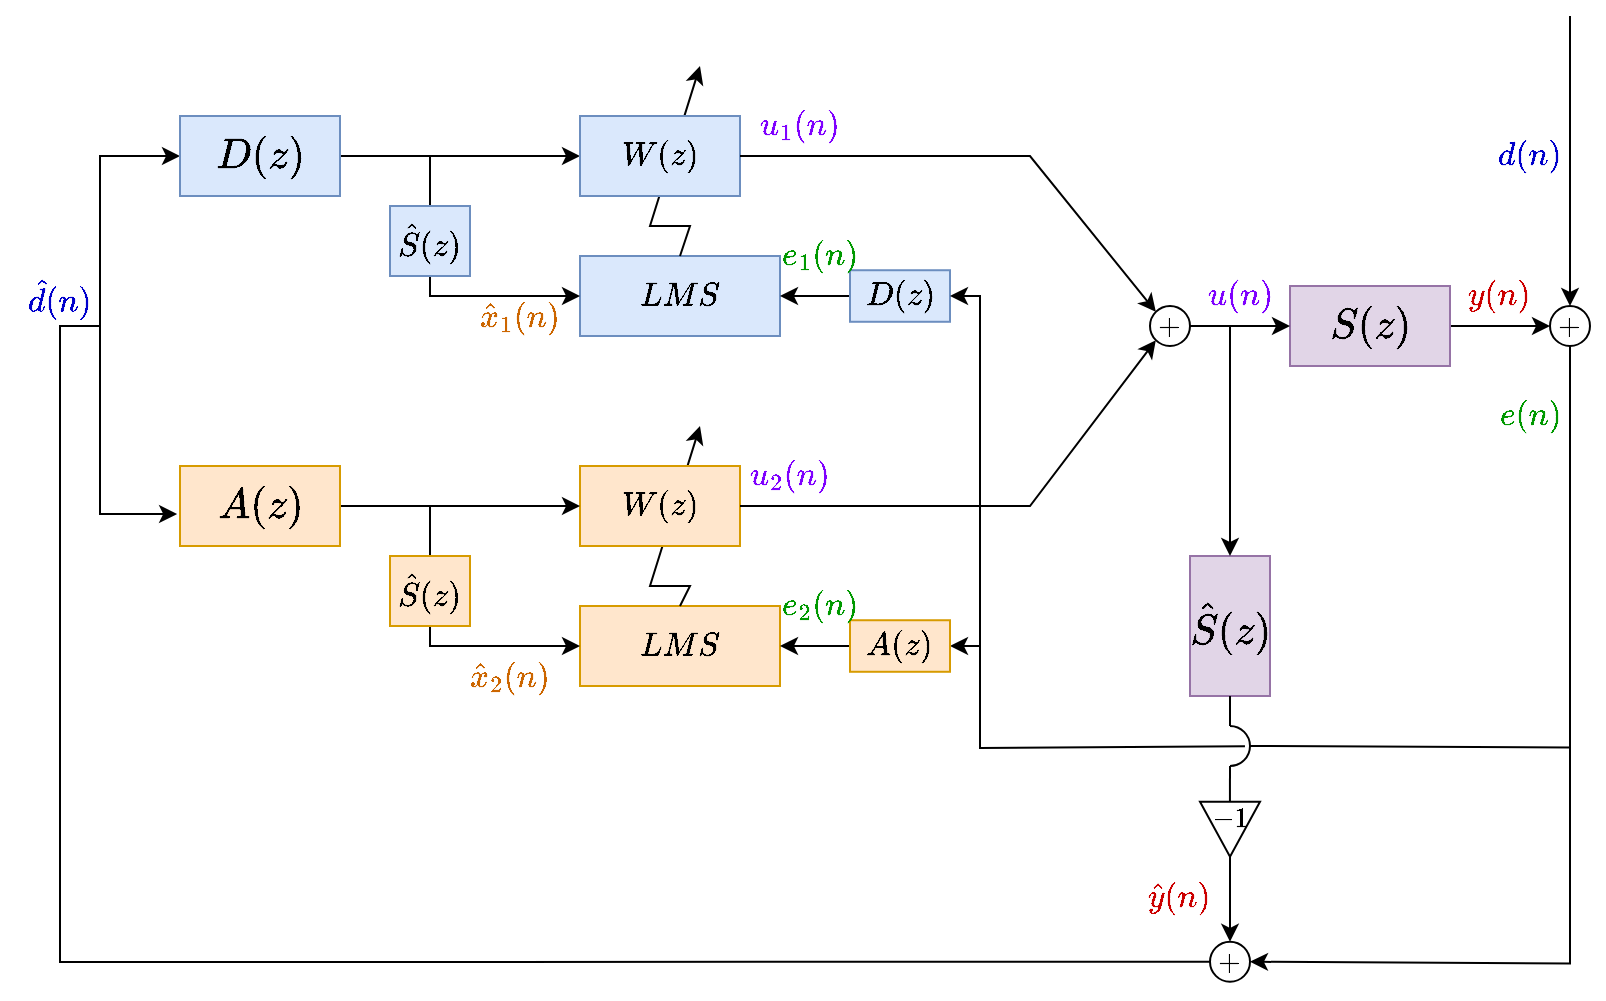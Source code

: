 <mxfile version="21.6.8" type="github">
  <diagram name="Sivu-1" id="u8w1255cLJUokRJfRU84">
    <mxGraphModel dx="1774" dy="1679" grid="1" gridSize="5" guides="1" tooltips="1" connect="1" arrows="1" fold="1" page="1" pageScale="1" pageWidth="827" pageHeight="1169" math="1" shadow="0">
      <root>
        <mxCell id="0" />
        <mxCell id="1" parent="0" />
        <mxCell id="19g5wpBG-z4xOQPj4vC4-21" value="" style="endArrow=none;html=1;rounded=0;exitX=0.498;exitY=0.138;exitDx=0;exitDy=0;exitPerimeter=0;" parent="1" source="19g5wpBG-z4xOQPj4vC4-19" edge="1">
          <mxGeometry width="50" height="50" relative="1" as="geometry">
            <mxPoint x="585" y="360" as="sourcePoint" />
            <mxPoint x="585" y="340" as="targetPoint" />
          </mxGeometry>
        </mxCell>
        <mxCell id="ajAWkNfieeJ6ma5MIzeF-5" value="&lt;font style=&quot;font-size: 14px;&quot;&gt;$$LMS$$&lt;/font&gt;" style="rounded=0;whiteSpace=wrap;html=1;fillColor=#ffe6cc;strokeColor=#d79b00;" parent="1" vertex="1">
          <mxGeometry x="260" y="260" width="100" height="40" as="geometry" />
        </mxCell>
        <mxCell id="ajAWkNfieeJ6ma5MIzeF-7" value="" style="endArrow=classic;html=1;rounded=0;entryX=0;entryY=0.5;entryDx=0;entryDy=0;" parent="1" target="ajAWkNfieeJ6ma5MIzeF-5" edge="1">
          <mxGeometry width="50" height="50" relative="1" as="geometry">
            <mxPoint x="185" y="210" as="sourcePoint" />
            <mxPoint x="265" y="270" as="targetPoint" />
            <Array as="points">
              <mxPoint x="185" y="280" />
            </Array>
          </mxGeometry>
        </mxCell>
        <mxCell id="19g5wpBG-z4xOQPj4vC4-25" style="edgeStyle=orthogonalEdgeStyle;rounded=0;orthogonalLoop=1;jettySize=auto;html=1;entryX=0;entryY=0.5;entryDx=0;entryDy=0;" parent="1" source="ajAWkNfieeJ6ma5MIzeF-12" target="ajAWkNfieeJ6ma5MIzeF-1" edge="1">
          <mxGeometry relative="1" as="geometry" />
        </mxCell>
        <mxCell id="ajAWkNfieeJ6ma5MIzeF-12" value="&lt;font style=&quot;font-size: 18px;&quot;&gt;$$S(z)$$&lt;/font&gt;" style="rounded=0;whiteSpace=wrap;html=1;fillColor=#e1d5e7;strokeColor=#9673a6;" parent="1" vertex="1">
          <mxGeometry x="615" y="100.0" width="80" height="40" as="geometry" />
        </mxCell>
        <mxCell id="ajAWkNfieeJ6ma5MIzeF-18" value="" style="endArrow=classic;html=1;rounded=0;exitX=0.5;exitY=0;exitDx=0;exitDy=0;" parent="1" source="ajAWkNfieeJ6ma5MIzeF-5" edge="1">
          <mxGeometry width="50" height="50" relative="1" as="geometry">
            <mxPoint x="300" y="260" as="sourcePoint" />
            <mxPoint x="320" y="170" as="targetPoint" />
            <Array as="points">
              <mxPoint x="315" y="250" />
              <mxPoint x="295" y="250" />
            </Array>
          </mxGeometry>
        </mxCell>
        <mxCell id="ajAWkNfieeJ6ma5MIzeF-3" value="&lt;font style=&quot;font-size: 14px;&quot;&gt;$$W(z)$$&lt;/font&gt;" style="rounded=0;whiteSpace=wrap;html=1;fillColor=#ffe6cc;strokeColor=#d79b00;" parent="1" vertex="1">
          <mxGeometry x="260" y="190" width="80" height="40" as="geometry" />
        </mxCell>
        <mxCell id="ajAWkNfieeJ6ma5MIzeF-20" value="&lt;font size=&quot;1&quot; color=&quot;#0000cc&quot;&gt;&lt;i style=&quot;font-size: 14px;&quot;&gt;$$d(n)$$&lt;/i&gt;&lt;/font&gt;" style="text;html=1;strokeColor=none;fillColor=none;align=center;verticalAlign=middle;whiteSpace=wrap;rounded=0;" parent="1" vertex="1">
          <mxGeometry x="705" y="20" width="60" height="30" as="geometry" />
        </mxCell>
        <mxCell id="ajAWkNfieeJ6ma5MIzeF-21" value="&lt;font size=&quot;1&quot; color=&quot;#cc0000&quot;&gt;&lt;i style=&quot;font-size: 14px;&quot;&gt;$$y(n)$$&lt;/i&gt;&lt;/font&gt;" style="text;html=1;strokeColor=none;fillColor=none;align=center;verticalAlign=middle;whiteSpace=wrap;rounded=0;" parent="1" vertex="1">
          <mxGeometry x="690" y="90.0" width="60" height="30" as="geometry" />
        </mxCell>
        <mxCell id="ajAWkNfieeJ6ma5MIzeF-22" value="&lt;font size=&quot;1&quot; color=&quot;#009900&quot;&gt;&lt;i style=&quot;font-size: 14px;&quot;&gt;$$e(n)$$&lt;/i&gt;&lt;/font&gt;" style="text;html=1;strokeColor=none;fillColor=none;align=center;verticalAlign=middle;whiteSpace=wrap;rounded=0;" parent="1" vertex="1">
          <mxGeometry x="705" y="150" width="60" height="30" as="geometry" />
        </mxCell>
        <mxCell id="ajAWkNfieeJ6ma5MIzeF-23" value="&lt;font size=&quot;1&quot; color=&quot;#7f00ff&quot;&gt;&lt;i style=&quot;font-size: 14px;&quot;&gt;$$u_2(n)$$&lt;/i&gt;&lt;/font&gt;" style="text;html=1;strokeColor=none;fillColor=none;align=center;verticalAlign=middle;whiteSpace=wrap;rounded=0;" parent="1" vertex="1">
          <mxGeometry x="335" y="180" width="60" height="30" as="geometry" />
        </mxCell>
        <mxCell id="CBB9v3UhZUv1EWWix4jz-1" value="&lt;font style=&quot;font-size: 14px;&quot;&gt;$$\hat {S}(z)$$&lt;/font&gt;" style="rounded=0;whiteSpace=wrap;html=1;fillColor=#ffe6cc;strokeColor=#d79b00;" parent="1" vertex="1">
          <mxGeometry x="165" y="235" width="40" height="35" as="geometry" />
        </mxCell>
        <mxCell id="CBB9v3UhZUv1EWWix4jz-2" value="&lt;font size=&quot;1&quot; color=&quot;#cc6600&quot;&gt;&lt;i style=&quot;font-size: 14px;&quot;&gt;$$\hat{x}_2(n)$$&lt;/i&gt;&lt;/font&gt;" style="text;html=1;strokeColor=none;fillColor=none;align=center;verticalAlign=middle;whiteSpace=wrap;rounded=0;" parent="1" vertex="1">
          <mxGeometry x="195" y="280" width="60" height="30" as="geometry" />
        </mxCell>
        <mxCell id="19g5wpBG-z4xOQPj4vC4-1" value="&lt;font style=&quot;font-size: 18px;&quot;&gt;$$\hat {S}(z)$$&lt;/font&gt;" style="rounded=0;whiteSpace=wrap;html=1;fillColor=#e1d5e7;strokeColor=#9673a6;" parent="1" vertex="1">
          <mxGeometry x="565" y="235" width="40" height="70" as="geometry" />
        </mxCell>
        <mxCell id="19g5wpBG-z4xOQPj4vC4-2" value="" style="endArrow=classic;html=1;rounded=0;" parent="1" source="19g5wpBG-z4xOQPj4vC4-3" edge="1">
          <mxGeometry width="50" height="50" relative="1" as="geometry">
            <mxPoint x="585" y="267.88" as="sourcePoint" />
            <mxPoint x="585" y="447.88" as="targetPoint" />
          </mxGeometry>
        </mxCell>
        <mxCell id="19g5wpBG-z4xOQPj4vC4-3" value="$$+$$" style="ellipse;whiteSpace=wrap;html=1;aspect=fixed;" parent="1" vertex="1">
          <mxGeometry x="575" y="427.88" width="20" height="20" as="geometry" />
        </mxCell>
        <mxCell id="19g5wpBG-z4xOQPj4vC4-6" value="" style="endArrow=classic;html=1;rounded=0;entryX=0.5;entryY=0;entryDx=0;entryDy=0;" parent="1" target="19g5wpBG-z4xOQPj4vC4-1" edge="1">
          <mxGeometry width="50" height="50" relative="1" as="geometry">
            <mxPoint x="585" y="120" as="sourcePoint" />
            <mxPoint x="635" y="160" as="targetPoint" />
          </mxGeometry>
        </mxCell>
        <mxCell id="19g5wpBG-z4xOQPj4vC4-7" value="" style="endArrow=classic;html=1;rounded=0;entryX=1;entryY=0.5;entryDx=0;entryDy=0;" parent="1" source="ajAWkNfieeJ6ma5MIzeF-1" target="19g5wpBG-z4xOQPj4vC4-3" edge="1">
          <mxGeometry width="50" height="50" relative="1" as="geometry">
            <mxPoint x="755" y="110.77" as="sourcePoint" />
            <mxPoint x="805" y="270.77" as="targetPoint" />
            <Array as="points">
              <mxPoint x="755" y="438.77" />
            </Array>
          </mxGeometry>
        </mxCell>
        <mxCell id="19g5wpBG-z4xOQPj4vC4-8" value="" style="endArrow=classic;html=1;rounded=0;exitX=0;exitY=0.5;exitDx=0;exitDy=0;entryX=0;entryY=0.5;entryDx=0;entryDy=0;" parent="1" source="19g5wpBG-z4xOQPj4vC4-3" target="4y-7fdVHK5KoAx1oNkdf-2" edge="1">
          <mxGeometry width="50" height="50" relative="1" as="geometry">
            <mxPoint x="255" y="410" as="sourcePoint" />
            <mxPoint y="130" as="targetPoint" />
            <Array as="points">
              <mxPoint y="438" />
              <mxPoint y="210" />
              <mxPoint y="120" />
              <mxPoint x="20" y="120" />
              <mxPoint x="20" y="35" />
            </Array>
          </mxGeometry>
        </mxCell>
        <mxCell id="19g5wpBG-z4xOQPj4vC4-10" value="" style="verticalLabelPosition=bottom;verticalAlign=top;html=1;shape=mxgraph.basic.arc;startAngle=0.5;endAngle=0;rotation=-180;" parent="1" vertex="1">
          <mxGeometry x="575" y="320" width="20" height="20" as="geometry" />
        </mxCell>
        <mxCell id="19g5wpBG-z4xOQPj4vC4-11" value="" style="endArrow=classic;html=1;rounded=0;entryX=0.5;entryY=0;entryDx=0;entryDy=0;exitX=0.5;exitY=1;exitDx=0;exitDy=0;" parent="1" source="19g5wpBG-z4xOQPj4vC4-19" target="19g5wpBG-z4xOQPj4vC4-3" edge="1">
          <mxGeometry width="50" height="50" relative="1" as="geometry">
            <mxPoint x="585" y="412.88" as="sourcePoint" />
            <mxPoint x="635" y="347.88" as="targetPoint" />
          </mxGeometry>
        </mxCell>
        <mxCell id="19g5wpBG-z4xOQPj4vC4-12" value="" style="endArrow=none;html=1;rounded=0;entryX=0.5;entryY=1;entryDx=0;entryDy=0;" parent="1" source="19g5wpBG-z4xOQPj4vC4-10" target="19g5wpBG-z4xOQPj4vC4-1" edge="1">
          <mxGeometry width="50" height="50" relative="1" as="geometry">
            <mxPoint x="535" y="360" as="sourcePoint" />
            <mxPoint x="585" y="310" as="targetPoint" />
          </mxGeometry>
        </mxCell>
        <mxCell id="19g5wpBG-z4xOQPj4vC4-13" value="" style="endArrow=none;html=1;rounded=0;exitX=0;exitY=0.5;exitDx=0;exitDy=0;exitPerimeter=0;" parent="1" source="19g5wpBG-z4xOQPj4vC4-10" edge="1">
          <mxGeometry width="50" height="50" relative="1" as="geometry">
            <mxPoint x="575" y="330.77" as="sourcePoint" />
            <mxPoint x="755" y="330.77" as="targetPoint" />
          </mxGeometry>
        </mxCell>
        <mxCell id="19g5wpBG-z4xOQPj4vC4-14" value="" style="endArrow=classic;html=1;rounded=0;exitX=0.126;exitY=0.496;exitDx=0;exitDy=0;exitPerimeter=0;entryX=1;entryY=0.5;entryDx=0;entryDy=0;" parent="1" source="19g5wpBG-z4xOQPj4vC4-10" target="4y-7fdVHK5KoAx1oNkdf-15" edge="1">
          <mxGeometry width="50" height="50" relative="1" as="geometry">
            <mxPoint x="455" y="330" as="sourcePoint" />
            <mxPoint x="385" y="330" as="targetPoint" />
            <Array as="points">
              <mxPoint x="460" y="331" />
              <mxPoint x="460" y="280" />
            </Array>
          </mxGeometry>
        </mxCell>
        <mxCell id="19g5wpBG-z4xOQPj4vC4-16" value="" style="triangle;whiteSpace=wrap;html=1;rotation=90;" parent="1" vertex="1">
          <mxGeometry x="571.25" y="356.63" width="27.5" height="30" as="geometry" />
        </mxCell>
        <mxCell id="19g5wpBG-z4xOQPj4vC4-19" value="$$-1$$" style="text;html=1;strokeColor=none;fillColor=none;align=center;verticalAlign=middle;whiteSpace=wrap;rounded=0;" parent="1" vertex="1">
          <mxGeometry x="575" y="356.63" width="20" height="19.62" as="geometry" />
        </mxCell>
        <mxCell id="19g5wpBG-z4xOQPj4vC4-22" value="&lt;div style=&quot;font-size: 15px;&quot;&gt;&lt;font style=&quot;font-size: 14px;&quot; color=&quot;#0000cc&quot;&gt;$$\hat{d}(n)$$&lt;/font&gt;&lt;/div&gt;" style="text;html=1;strokeColor=none;fillColor=none;align=center;verticalAlign=middle;whiteSpace=wrap;rounded=0;" parent="1" vertex="1">
          <mxGeometry x="-30" y="90" width="60" height="30" as="geometry" />
        </mxCell>
        <mxCell id="ajAWkNfieeJ6ma5MIzeF-1" value="$$+$$" style="ellipse;whiteSpace=wrap;html=1;aspect=fixed;" parent="1" vertex="1">
          <mxGeometry x="745" y="110.0" width="20" height="20" as="geometry" />
        </mxCell>
        <mxCell id="19g5wpBG-z4xOQPj4vC4-26" value="" style="endArrow=classic;html=1;rounded=0;entryX=0.5;entryY=0;entryDx=0;entryDy=0;" parent="1" target="ajAWkNfieeJ6ma5MIzeF-1" edge="1">
          <mxGeometry width="50" height="50" relative="1" as="geometry">
            <mxPoint x="755" y="-35" as="sourcePoint" />
            <mxPoint x="785" y="30" as="targetPoint" />
          </mxGeometry>
        </mxCell>
        <mxCell id="19g5wpBG-z4xOQPj4vC4-27" value="&lt;font size=&quot;1&quot; color=&quot;#cc0000&quot;&gt;&lt;i style=&quot;font-size: 14px;&quot;&gt;$$\hat{y}(n)$$&lt;/i&gt;&lt;/font&gt;" style="text;html=1;strokeColor=none;fillColor=none;align=center;verticalAlign=middle;whiteSpace=wrap;rounded=0;" parent="1" vertex="1">
          <mxGeometry x="530" y="390" width="60" height="30" as="geometry" />
        </mxCell>
        <mxCell id="4y-7fdVHK5KoAx1oNkdf-12" style="edgeStyle=orthogonalEdgeStyle;rounded=0;orthogonalLoop=1;jettySize=auto;html=1;entryX=0;entryY=0.5;entryDx=0;entryDy=0;" edge="1" parent="1" source="4y-7fdVHK5KoAx1oNkdf-2" target="4y-7fdVHK5KoAx1oNkdf-9">
          <mxGeometry relative="1" as="geometry" />
        </mxCell>
        <mxCell id="4y-7fdVHK5KoAx1oNkdf-2" value="&lt;font style=&quot;font-size: 18px;&quot;&gt;$$D(z)$$&lt;/font&gt;" style="rounded=0;whiteSpace=wrap;html=1;fillColor=#dae8fc;strokeColor=#6c8ebf;" vertex="1" parent="1">
          <mxGeometry x="60" y="15" width="80" height="40" as="geometry" />
        </mxCell>
        <mxCell id="4y-7fdVHK5KoAx1oNkdf-14" style="edgeStyle=orthogonalEdgeStyle;rounded=0;orthogonalLoop=1;jettySize=auto;html=1;entryX=0;entryY=0.5;entryDx=0;entryDy=0;" edge="1" parent="1" source="4y-7fdVHK5KoAx1oNkdf-5" target="ajAWkNfieeJ6ma5MIzeF-3">
          <mxGeometry relative="1" as="geometry" />
        </mxCell>
        <mxCell id="4y-7fdVHK5KoAx1oNkdf-5" value="&lt;font style=&quot;font-size: 18px;&quot;&gt;$$A(z)$$&lt;/font&gt;" style="rounded=0;whiteSpace=wrap;html=1;fillColor=#ffe6cc;strokeColor=#d79b00;" vertex="1" parent="1">
          <mxGeometry x="60" y="190" width="80" height="40" as="geometry" />
        </mxCell>
        <mxCell id="4y-7fdVHK5KoAx1oNkdf-6" value="&lt;font style=&quot;font-size: 14px;&quot;&gt;$$LMS$$&lt;/font&gt;" style="rounded=0;whiteSpace=wrap;html=1;fillColor=#dae8fc;strokeColor=#6c8ebf;" vertex="1" parent="1">
          <mxGeometry x="260" y="85" width="100" height="40" as="geometry" />
        </mxCell>
        <mxCell id="4y-7fdVHK5KoAx1oNkdf-7" value="" style="endArrow=classic;html=1;rounded=0;entryX=0;entryY=0.5;entryDx=0;entryDy=0;" edge="1" parent="1" target="4y-7fdVHK5KoAx1oNkdf-6">
          <mxGeometry width="50" height="50" relative="1" as="geometry">
            <mxPoint x="185" y="35" as="sourcePoint" />
            <mxPoint x="265" y="95" as="targetPoint" />
            <Array as="points">
              <mxPoint x="185" y="105" />
            </Array>
          </mxGeometry>
        </mxCell>
        <mxCell id="4y-7fdVHK5KoAx1oNkdf-8" value="" style="endArrow=classic;html=1;rounded=0;exitX=0.5;exitY=0;exitDx=0;exitDy=0;" edge="1" parent="1" source="4y-7fdVHK5KoAx1oNkdf-6">
          <mxGeometry width="50" height="50" relative="1" as="geometry">
            <mxPoint x="310" y="45" as="sourcePoint" />
            <mxPoint x="320" y="-10" as="targetPoint" />
            <Array as="points">
              <mxPoint x="315" y="70" />
              <mxPoint x="295" y="70" />
            </Array>
          </mxGeometry>
        </mxCell>
        <mxCell id="4y-7fdVHK5KoAx1oNkdf-9" value="&lt;font style=&quot;font-size: 14px;&quot;&gt;$$W(z)$$&lt;/font&gt;" style="rounded=0;whiteSpace=wrap;html=1;fillColor=#dae8fc;strokeColor=#6c8ebf;" vertex="1" parent="1">
          <mxGeometry x="260" y="15" width="80" height="40" as="geometry" />
        </mxCell>
        <mxCell id="4y-7fdVHK5KoAx1oNkdf-10" value="&lt;font style=&quot;font-size: 14px;&quot;&gt;$$\hat {S}(z)$$&lt;/font&gt;" style="rounded=0;whiteSpace=wrap;html=1;fillColor=#dae8fc;strokeColor=#6c8ebf;" vertex="1" parent="1">
          <mxGeometry x="165" y="60" width="40" height="35" as="geometry" />
        </mxCell>
        <mxCell id="4y-7fdVHK5KoAx1oNkdf-11" value="&lt;font size=&quot;1&quot; color=&quot;#cc6600&quot;&gt;&lt;i style=&quot;font-size: 14px;&quot;&gt;$$\hat{x}_1(n)$$&lt;/i&gt;&lt;/font&gt;" style="text;html=1;strokeColor=none;fillColor=none;align=center;verticalAlign=middle;whiteSpace=wrap;rounded=0;" vertex="1" parent="1">
          <mxGeometry x="200" y="100" width="60" height="30" as="geometry" />
        </mxCell>
        <mxCell id="4y-7fdVHK5KoAx1oNkdf-13" value="" style="endArrow=classic;html=1;rounded=0;entryX=-0.018;entryY=0.6;entryDx=0;entryDy=0;entryPerimeter=0;" edge="1" parent="1" target="4y-7fdVHK5KoAx1oNkdf-5">
          <mxGeometry width="50" height="50" relative="1" as="geometry">
            <mxPoint x="20" y="120" as="sourcePoint" />
            <mxPoint x="20" y="220" as="targetPoint" />
            <Array as="points">
              <mxPoint x="20" y="214" />
            </Array>
          </mxGeometry>
        </mxCell>
        <mxCell id="4y-7fdVHK5KoAx1oNkdf-16" style="edgeStyle=orthogonalEdgeStyle;rounded=0;orthogonalLoop=1;jettySize=auto;html=1;" edge="1" parent="1" source="4y-7fdVHK5KoAx1oNkdf-15" target="ajAWkNfieeJ6ma5MIzeF-5">
          <mxGeometry relative="1" as="geometry" />
        </mxCell>
        <mxCell id="4y-7fdVHK5KoAx1oNkdf-15" value="&lt;font style=&quot;font-size: 14px;&quot;&gt;$$A(z)$$&lt;/font&gt;" style="rounded=0;whiteSpace=wrap;html=1;fillColor=#ffe6cc;strokeColor=#d79b00;" vertex="1" parent="1">
          <mxGeometry x="395" y="267.12" width="50" height="25.77" as="geometry" />
        </mxCell>
        <mxCell id="4y-7fdVHK5KoAx1oNkdf-20" style="edgeStyle=orthogonalEdgeStyle;rounded=0;orthogonalLoop=1;jettySize=auto;html=1;" edge="1" parent="1" source="4y-7fdVHK5KoAx1oNkdf-17" target="4y-7fdVHK5KoAx1oNkdf-6">
          <mxGeometry relative="1" as="geometry" />
        </mxCell>
        <mxCell id="4y-7fdVHK5KoAx1oNkdf-17" value="&lt;font style=&quot;font-size: 14px;&quot;&gt;$$D(z)$$&lt;/font&gt;" style="rounded=0;whiteSpace=wrap;html=1;fillColor=#dae8fc;strokeColor=#6c8ebf;" vertex="1" parent="1">
          <mxGeometry x="395" y="92.12" width="50" height="25.77" as="geometry" />
        </mxCell>
        <mxCell id="4y-7fdVHK5KoAx1oNkdf-19" value="" style="endArrow=classic;html=1;rounded=0;entryX=1;entryY=0.5;entryDx=0;entryDy=0;" edge="1" parent="1" target="4y-7fdVHK5KoAx1oNkdf-17">
          <mxGeometry width="50" height="50" relative="1" as="geometry">
            <mxPoint x="460" y="280" as="sourcePoint" />
            <mxPoint x="510" y="230" as="targetPoint" />
            <Array as="points">
              <mxPoint x="460" y="105" />
            </Array>
          </mxGeometry>
        </mxCell>
        <mxCell id="4y-7fdVHK5KoAx1oNkdf-24" style="edgeStyle=orthogonalEdgeStyle;rounded=0;orthogonalLoop=1;jettySize=auto;html=1;" edge="1" parent="1" source="4y-7fdVHK5KoAx1oNkdf-21" target="ajAWkNfieeJ6ma5MIzeF-12">
          <mxGeometry relative="1" as="geometry" />
        </mxCell>
        <mxCell id="4y-7fdVHK5KoAx1oNkdf-21" value="$$+$$" style="ellipse;whiteSpace=wrap;html=1;aspect=fixed;" vertex="1" parent="1">
          <mxGeometry x="545" y="110.0" width="20" height="20" as="geometry" />
        </mxCell>
        <mxCell id="4y-7fdVHK5KoAx1oNkdf-22" value="" style="endArrow=classic;html=1;rounded=0;entryX=0;entryY=1;entryDx=0;entryDy=0;" edge="1" parent="1" target="4y-7fdVHK5KoAx1oNkdf-21">
          <mxGeometry width="50" height="50" relative="1" as="geometry">
            <mxPoint x="340" y="210" as="sourcePoint" />
            <mxPoint x="390" y="160" as="targetPoint" />
            <Array as="points">
              <mxPoint x="485" y="210" />
            </Array>
          </mxGeometry>
        </mxCell>
        <mxCell id="4y-7fdVHK5KoAx1oNkdf-23" value="" style="endArrow=classic;html=1;rounded=0;entryX=0;entryY=0;entryDx=0;entryDy=0;" edge="1" parent="1" target="4y-7fdVHK5KoAx1oNkdf-21">
          <mxGeometry width="50" height="50" relative="1" as="geometry">
            <mxPoint x="340" y="35" as="sourcePoint" />
            <mxPoint x="390" y="-15" as="targetPoint" />
            <Array as="points">
              <mxPoint x="485" y="35" />
            </Array>
          </mxGeometry>
        </mxCell>
        <mxCell id="4y-7fdVHK5KoAx1oNkdf-25" value="&lt;font size=&quot;1&quot; color=&quot;#7f00ff&quot;&gt;&lt;i style=&quot;font-size: 14px;&quot;&gt;$$u_1(n)$$&lt;/i&gt;&lt;/font&gt;" style="text;html=1;strokeColor=none;fillColor=none;align=center;verticalAlign=middle;whiteSpace=wrap;rounded=0;" vertex="1" parent="1">
          <mxGeometry x="340" y="5" width="60" height="30" as="geometry" />
        </mxCell>
        <mxCell id="4y-7fdVHK5KoAx1oNkdf-26" value="&lt;font size=&quot;1&quot; color=&quot;#7f00ff&quot;&gt;&lt;i style=&quot;font-size: 14px;&quot;&gt;$$u(n)$$&lt;/i&gt;&lt;/font&gt;" style="text;html=1;strokeColor=none;fillColor=none;align=center;verticalAlign=middle;whiteSpace=wrap;rounded=0;" vertex="1" parent="1">
          <mxGeometry x="560" y="90" width="60" height="30" as="geometry" />
        </mxCell>
        <mxCell id="4y-7fdVHK5KoAx1oNkdf-27" value="&lt;font size=&quot;1&quot; color=&quot;#009900&quot;&gt;&lt;i style=&quot;font-size: 14px;&quot;&gt;$$e_1(n)$$&lt;/i&gt;&lt;/font&gt;" style="text;html=1;strokeColor=none;fillColor=none;align=center;verticalAlign=middle;whiteSpace=wrap;rounded=0;" vertex="1" parent="1">
          <mxGeometry x="350" y="70" width="60" height="30" as="geometry" />
        </mxCell>
        <mxCell id="4y-7fdVHK5KoAx1oNkdf-28" value="&lt;font size=&quot;1&quot; color=&quot;#009900&quot;&gt;&lt;i style=&quot;font-size: 14px;&quot;&gt;$$e_2(n)$$&lt;/i&gt;&lt;/font&gt;" style="text;html=1;strokeColor=none;fillColor=none;align=center;verticalAlign=middle;whiteSpace=wrap;rounded=0;" vertex="1" parent="1">
          <mxGeometry x="350" y="245" width="60" height="30" as="geometry" />
        </mxCell>
      </root>
    </mxGraphModel>
  </diagram>
</mxfile>

